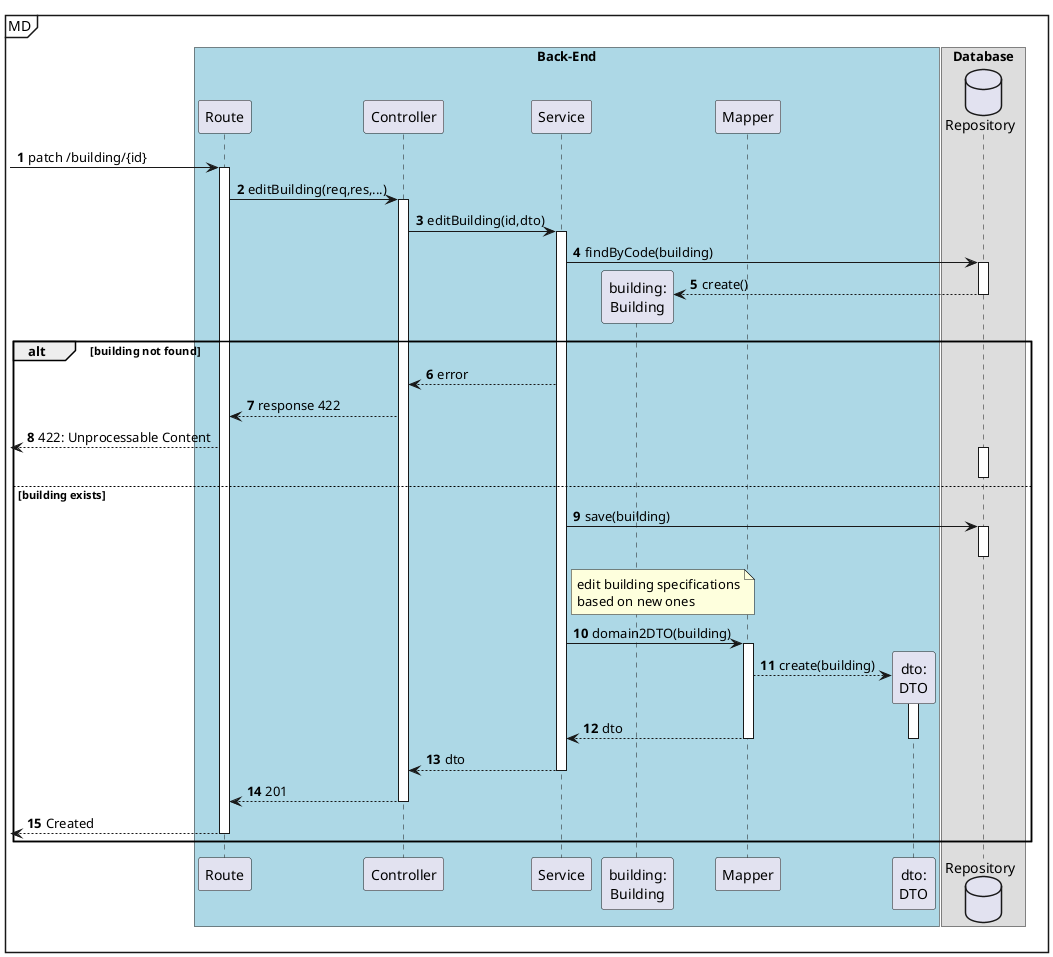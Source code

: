 @startuml
autonumber

mainframe MD
box "Back-End" #LightBlue

participant "Route" as r
participant "Controller" as ctrl
participant "Service" as svc

participant "building:\nBuilding" as b
participant "Mapper" as map
participant "dto:\nDTO" as dto
end box
box "Database"
database "Repository" as repo
end box

'activate [
[-> r: patch /building/{id}

    activate r
        r -> ctrl : editBuilding(req,res,...)
            activate ctrl
                ctrl -> svc : editBuilding(id,dto)
                activate svc
                    svc -> repo : findByCode(building)
                    activate repo
                    repo --> b **: create()
                    deactivate repo
                    alt building not found
                        svc --> ctrl : error
                        deactivate b
                        ctrl --> r : response 422
                        [<--r : 422: Unprocessable Content
                    else building exists

                    activate repo
                    deactivate repo

                    activate b

                    svc -> repo : save(building)
                    activate repo
                    deactivate repo
                    note right of svc
                        edit building specifications
                        based on new ones
                    end note

                    svc -> map : domain2DTO(building)
                    activate map
                        map --> dto **: create(building)
                        activate dto

                        map --> svc : dto
                        deactivate dto
                    deactivate map

                    svc --> ctrl : dto
                deactivate svc

                ctrl --> r : 201
            deactivate ctrl




    [<--r: Created
deactivate r
    end
'deactivate [

@enduml
